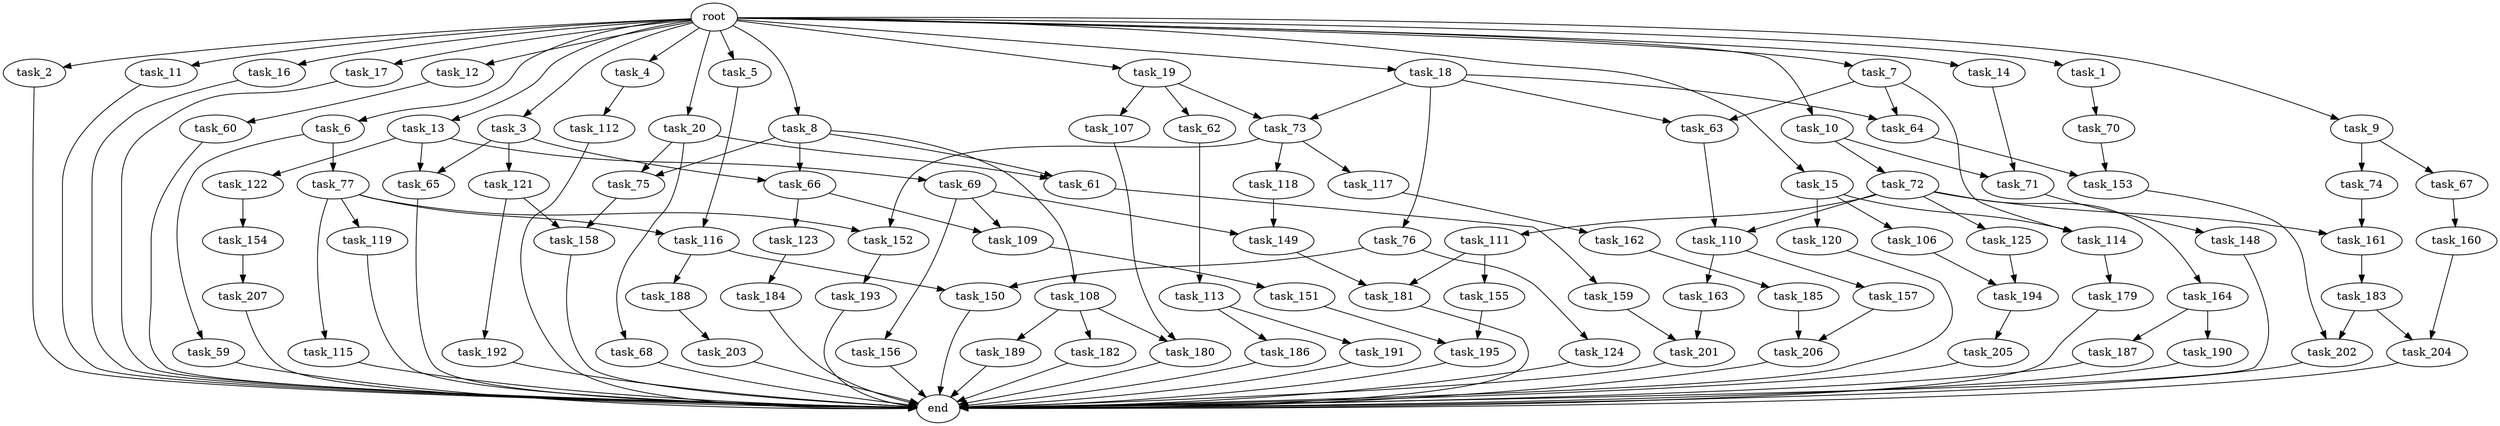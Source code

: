digraph G {
  root [size="0.000000"];
  task_1 [size="1.024000"];
  task_2 [size="1.024000"];
  task_3 [size="1.024000"];
  task_4 [size="1.024000"];
  task_5 [size="1.024000"];
  task_6 [size="1.024000"];
  task_7 [size="1.024000"];
  task_8 [size="1.024000"];
  task_9 [size="1.024000"];
  task_10 [size="1.024000"];
  task_11 [size="1.024000"];
  task_12 [size="1.024000"];
  task_13 [size="1.024000"];
  task_14 [size="1.024000"];
  task_15 [size="1.024000"];
  task_16 [size="1.024000"];
  task_17 [size="1.024000"];
  task_18 [size="1.024000"];
  task_19 [size="1.024000"];
  task_20 [size="1.024000"];
  task_59 [size="77309411.328000"];
  task_60 [size="695784701.952000"];
  task_61 [size="627065225.216000"];
  task_62 [size="309237645.312000"];
  task_63 [size="1245540515.840000"];
  task_64 [size="1245540515.840000"];
  task_65 [size="429496729.600000"];
  task_66 [size="764504178.688000"];
  task_67 [size="309237645.312000"];
  task_68 [size="77309411.328000"];
  task_69 [size="214748364.800000"];
  task_70 [size="137438953.472000"];
  task_71 [size="249108103.168000"];
  task_72 [size="214748364.800000"];
  task_73 [size="1005022347.264000"];
  task_74 [size="309237645.312000"];
  task_75 [size="627065225.216000"];
  task_76 [size="695784701.952000"];
  task_77 [size="77309411.328000"];
  task_106 [size="34359738.368000"];
  task_107 [size="309237645.312000"];
  task_108 [size="549755813.888000"];
  task_109 [size="523986010.112000"];
  task_110 [size="1005022347.264000"];
  task_111 [size="309237645.312000"];
  task_112 [size="420906795.008000"];
  task_113 [size="34359738.368000"];
  task_114 [size="584115552.256000"];
  task_115 [size="309237645.312000"];
  task_116 [size="386547056.640000"];
  task_117 [size="137438953.472000"];
  task_118 [size="137438953.472000"];
  task_119 [size="309237645.312000"];
  task_120 [size="34359738.368000"];
  task_121 [size="214748364.800000"];
  task_122 [size="214748364.800000"];
  task_123 [size="309237645.312000"];
  task_124 [size="420906795.008000"];
  task_125 [size="309237645.312000"];
  task_148 [size="695784701.952000"];
  task_149 [size="635655159.808000"];
  task_150 [size="635655159.808000"];
  task_151 [size="77309411.328000"];
  task_152 [size="446676598.784000"];
  task_153 [size="1005022347.264000"];
  task_154 [size="309237645.312000"];
  task_155 [size="214748364.800000"];
  task_156 [size="214748364.800000"];
  task_157 [size="137438953.472000"];
  task_158 [size="171798691.840000"];
  task_159 [size="420906795.008000"];
  task_160 [size="420906795.008000"];
  task_161 [size="1168231104.512000"];
  task_162 [size="137438953.472000"];
  task_163 [size="137438953.472000"];
  task_164 [size="309237645.312000"];
  task_179 [size="137438953.472000"];
  task_180 [size="910533066.752000"];
  task_181 [size="1073741824.000000"];
  task_182 [size="695784701.952000"];
  task_183 [size="137438953.472000"];
  task_184 [size="214748364.800000"];
  task_185 [size="695784701.952000"];
  task_186 [size="695784701.952000"];
  task_187 [size="695784701.952000"];
  task_188 [size="214748364.800000"];
  task_189 [size="695784701.952000"];
  task_190 [size="695784701.952000"];
  task_191 [size="695784701.952000"];
  task_192 [size="34359738.368000"];
  task_193 [size="858993459.200000"];
  task_194 [size="154618822.656000"];
  task_195 [size="343597383.680000"];
  task_201 [size="773094113.280000"];
  task_202 [size="1168231104.512000"];
  task_203 [size="695784701.952000"];
  task_204 [size="1005022347.264000"];
  task_205 [size="214748364.800000"];
  task_206 [size="936302870.528000"];
  task_207 [size="214748364.800000"];
  end [size="0.000000"];

  root -> task_1 [size="1.000000"];
  root -> task_2 [size="1.000000"];
  root -> task_3 [size="1.000000"];
  root -> task_4 [size="1.000000"];
  root -> task_5 [size="1.000000"];
  root -> task_6 [size="1.000000"];
  root -> task_7 [size="1.000000"];
  root -> task_8 [size="1.000000"];
  root -> task_9 [size="1.000000"];
  root -> task_10 [size="1.000000"];
  root -> task_11 [size="1.000000"];
  root -> task_12 [size="1.000000"];
  root -> task_13 [size="1.000000"];
  root -> task_14 [size="1.000000"];
  root -> task_15 [size="1.000000"];
  root -> task_16 [size="1.000000"];
  root -> task_17 [size="1.000000"];
  root -> task_18 [size="1.000000"];
  root -> task_19 [size="1.000000"];
  root -> task_20 [size="1.000000"];
  task_1 -> task_70 [size="134217728.000000"];
  task_2 -> end [size="1.000000"];
  task_3 -> task_65 [size="209715200.000000"];
  task_3 -> task_66 [size="209715200.000000"];
  task_3 -> task_121 [size="209715200.000000"];
  task_4 -> task_112 [size="411041792.000000"];
  task_5 -> task_116 [size="75497472.000000"];
  task_6 -> task_59 [size="75497472.000000"];
  task_6 -> task_77 [size="75497472.000000"];
  task_7 -> task_63 [size="536870912.000000"];
  task_7 -> task_64 [size="536870912.000000"];
  task_7 -> task_114 [size="536870912.000000"];
  task_8 -> task_61 [size="536870912.000000"];
  task_8 -> task_66 [size="536870912.000000"];
  task_8 -> task_75 [size="536870912.000000"];
  task_8 -> task_108 [size="536870912.000000"];
  task_9 -> task_67 [size="301989888.000000"];
  task_9 -> task_74 [size="301989888.000000"];
  task_10 -> task_71 [size="209715200.000000"];
  task_10 -> task_72 [size="209715200.000000"];
  task_11 -> end [size="1.000000"];
  task_12 -> task_60 [size="679477248.000000"];
  task_13 -> task_65 [size="209715200.000000"];
  task_13 -> task_69 [size="209715200.000000"];
  task_13 -> task_122 [size="209715200.000000"];
  task_14 -> task_71 [size="33554432.000000"];
  task_15 -> task_106 [size="33554432.000000"];
  task_15 -> task_114 [size="33554432.000000"];
  task_15 -> task_120 [size="33554432.000000"];
  task_16 -> end [size="1.000000"];
  task_17 -> end [size="1.000000"];
  task_18 -> task_63 [size="679477248.000000"];
  task_18 -> task_64 [size="679477248.000000"];
  task_18 -> task_73 [size="679477248.000000"];
  task_18 -> task_76 [size="679477248.000000"];
  task_19 -> task_62 [size="301989888.000000"];
  task_19 -> task_73 [size="301989888.000000"];
  task_19 -> task_107 [size="301989888.000000"];
  task_20 -> task_61 [size="75497472.000000"];
  task_20 -> task_68 [size="75497472.000000"];
  task_20 -> task_75 [size="75497472.000000"];
  task_59 -> end [size="1.000000"];
  task_60 -> end [size="1.000000"];
  task_61 -> task_159 [size="411041792.000000"];
  task_62 -> task_113 [size="33554432.000000"];
  task_63 -> task_110 [size="679477248.000000"];
  task_64 -> task_153 [size="679477248.000000"];
  task_65 -> end [size="1.000000"];
  task_66 -> task_109 [size="301989888.000000"];
  task_66 -> task_123 [size="301989888.000000"];
  task_67 -> task_160 [size="411041792.000000"];
  task_68 -> end [size="1.000000"];
  task_69 -> task_109 [size="209715200.000000"];
  task_69 -> task_149 [size="209715200.000000"];
  task_69 -> task_156 [size="209715200.000000"];
  task_70 -> task_153 [size="301989888.000000"];
  task_71 -> task_148 [size="679477248.000000"];
  task_72 -> task_110 [size="301989888.000000"];
  task_72 -> task_111 [size="301989888.000000"];
  task_72 -> task_125 [size="301989888.000000"];
  task_72 -> task_161 [size="301989888.000000"];
  task_72 -> task_164 [size="301989888.000000"];
  task_73 -> task_117 [size="134217728.000000"];
  task_73 -> task_118 [size="134217728.000000"];
  task_73 -> task_152 [size="134217728.000000"];
  task_74 -> task_161 [size="838860800.000000"];
  task_75 -> task_158 [size="134217728.000000"];
  task_76 -> task_124 [size="411041792.000000"];
  task_76 -> task_150 [size="411041792.000000"];
  task_77 -> task_115 [size="301989888.000000"];
  task_77 -> task_116 [size="301989888.000000"];
  task_77 -> task_119 [size="301989888.000000"];
  task_77 -> task_152 [size="301989888.000000"];
  task_106 -> task_194 [size="75497472.000000"];
  task_107 -> task_180 [size="209715200.000000"];
  task_108 -> task_180 [size="679477248.000000"];
  task_108 -> task_182 [size="679477248.000000"];
  task_108 -> task_189 [size="679477248.000000"];
  task_109 -> task_151 [size="75497472.000000"];
  task_110 -> task_157 [size="134217728.000000"];
  task_110 -> task_163 [size="134217728.000000"];
  task_111 -> task_155 [size="209715200.000000"];
  task_111 -> task_181 [size="209715200.000000"];
  task_112 -> end [size="1.000000"];
  task_113 -> task_186 [size="679477248.000000"];
  task_113 -> task_191 [size="679477248.000000"];
  task_114 -> task_179 [size="134217728.000000"];
  task_115 -> end [size="1.000000"];
  task_116 -> task_150 [size="209715200.000000"];
  task_116 -> task_188 [size="209715200.000000"];
  task_117 -> task_162 [size="134217728.000000"];
  task_118 -> task_149 [size="411041792.000000"];
  task_119 -> end [size="1.000000"];
  task_120 -> end [size="1.000000"];
  task_121 -> task_158 [size="33554432.000000"];
  task_121 -> task_192 [size="33554432.000000"];
  task_122 -> task_154 [size="301989888.000000"];
  task_123 -> task_184 [size="209715200.000000"];
  task_124 -> end [size="1.000000"];
  task_125 -> task_194 [size="75497472.000000"];
  task_148 -> end [size="1.000000"];
  task_149 -> task_181 [size="838860800.000000"];
  task_150 -> end [size="1.000000"];
  task_151 -> task_195 [size="33554432.000000"];
  task_152 -> task_193 [size="838860800.000000"];
  task_153 -> task_202 [size="838860800.000000"];
  task_154 -> task_207 [size="209715200.000000"];
  task_155 -> task_195 [size="301989888.000000"];
  task_156 -> end [size="1.000000"];
  task_157 -> task_206 [size="838860800.000000"];
  task_158 -> end [size="1.000000"];
  task_159 -> task_201 [size="679477248.000000"];
  task_160 -> task_204 [size="679477248.000000"];
  task_161 -> task_183 [size="134217728.000000"];
  task_162 -> task_185 [size="679477248.000000"];
  task_163 -> task_201 [size="75497472.000000"];
  task_164 -> task_187 [size="679477248.000000"];
  task_164 -> task_190 [size="679477248.000000"];
  task_179 -> end [size="1.000000"];
  task_180 -> end [size="1.000000"];
  task_181 -> end [size="1.000000"];
  task_182 -> end [size="1.000000"];
  task_183 -> task_202 [size="301989888.000000"];
  task_183 -> task_204 [size="301989888.000000"];
  task_184 -> end [size="1.000000"];
  task_185 -> task_206 [size="75497472.000000"];
  task_186 -> end [size="1.000000"];
  task_187 -> end [size="1.000000"];
  task_188 -> task_203 [size="679477248.000000"];
  task_189 -> end [size="1.000000"];
  task_190 -> end [size="1.000000"];
  task_191 -> end [size="1.000000"];
  task_192 -> end [size="1.000000"];
  task_193 -> end [size="1.000000"];
  task_194 -> task_205 [size="209715200.000000"];
  task_195 -> end [size="1.000000"];
  task_201 -> end [size="1.000000"];
  task_202 -> end [size="1.000000"];
  task_203 -> end [size="1.000000"];
  task_204 -> end [size="1.000000"];
  task_205 -> end [size="1.000000"];
  task_206 -> end [size="1.000000"];
  task_207 -> end [size="1.000000"];
}
